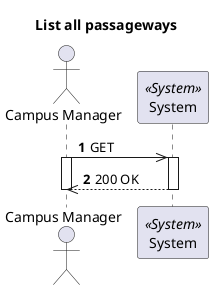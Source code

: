 @startuml Process View - Level 1- List all passageways
'https://plantuml.com/sequence-diagram

autonumber
skinparam packageStyle rect

title List all passageways

actor "Campus Manager" as CM
participant "System" as Sys <<System>>

CM->> Sys : GET

activate CM
activate Sys

CM<<--Sys : 200 OK

deactivate Sys
deactivate CM

@enduml

